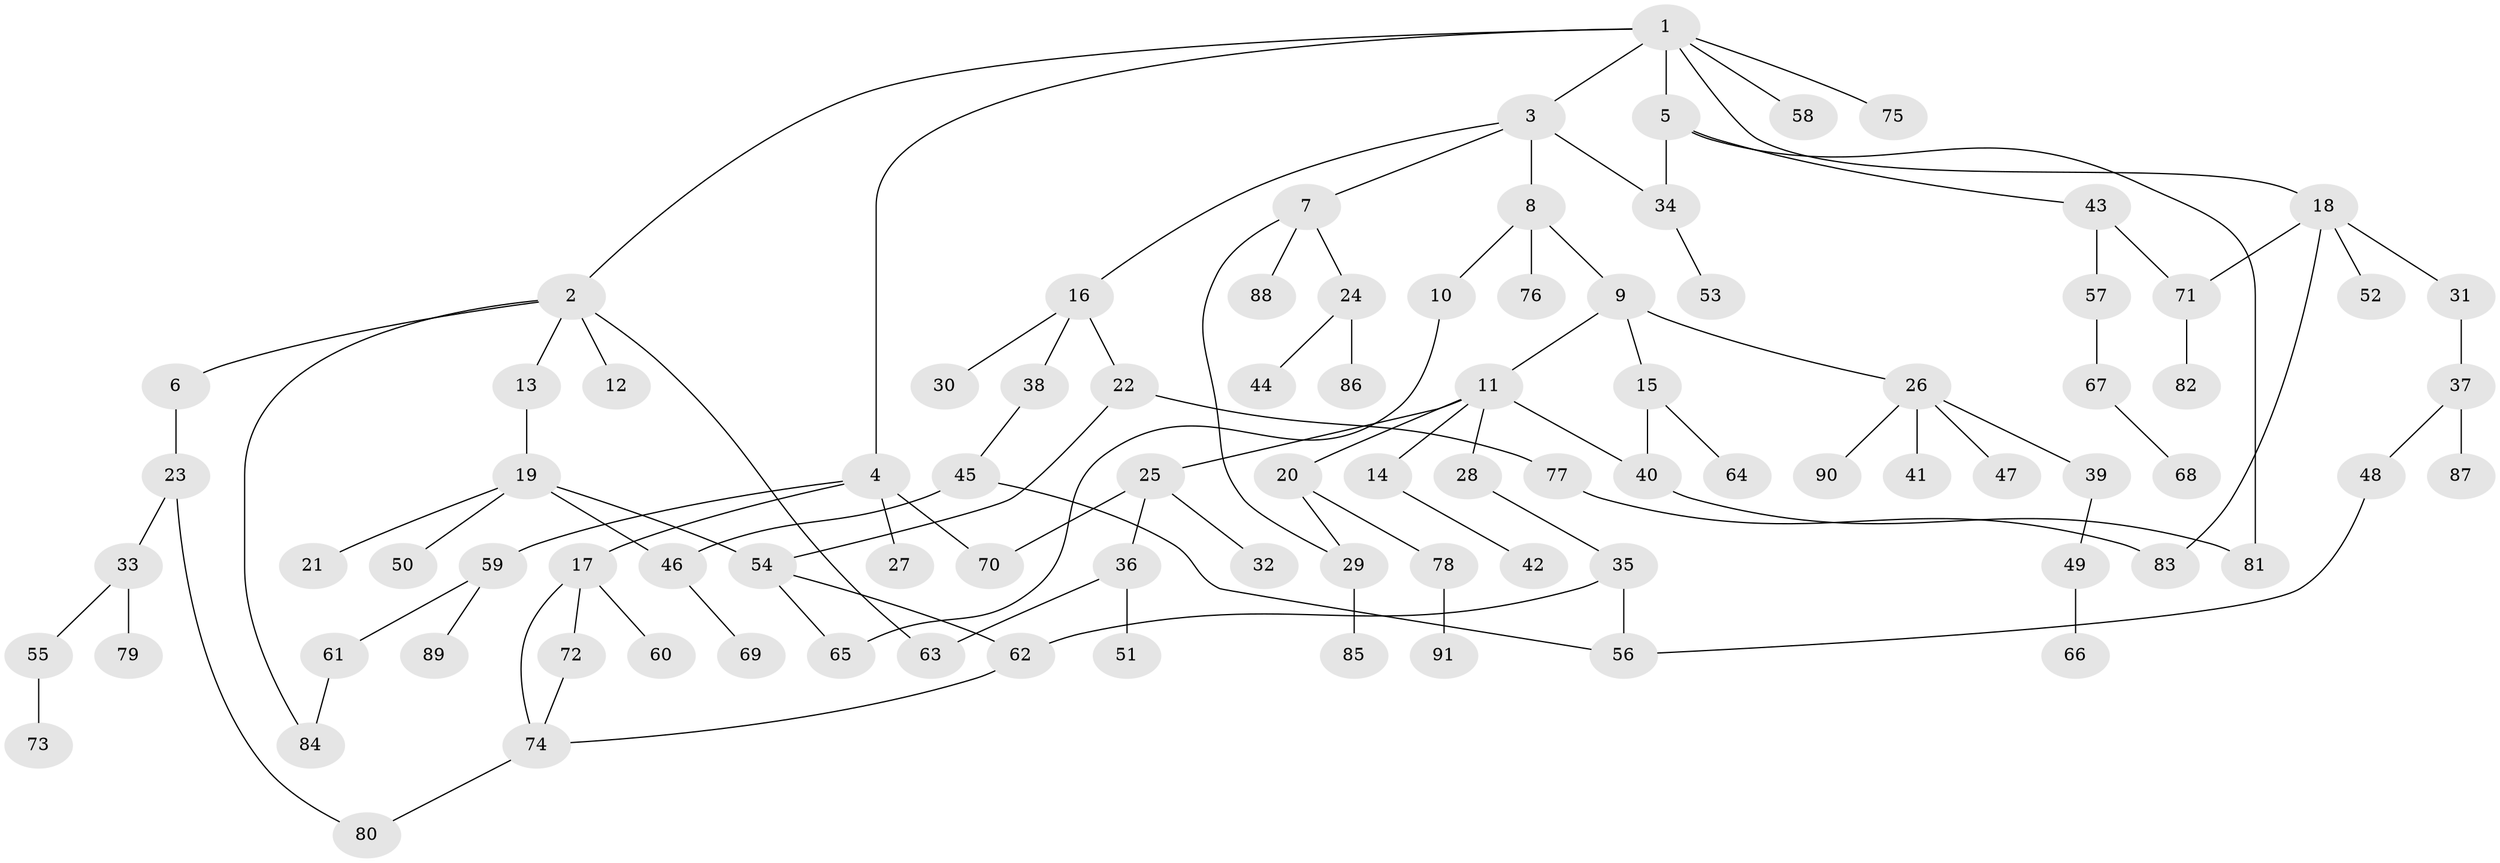 // Generated by graph-tools (version 1.1) at 2025/10/02/27/25 16:10:55]
// undirected, 91 vertices, 108 edges
graph export_dot {
graph [start="1"]
  node [color=gray90,style=filled];
  1;
  2;
  3;
  4;
  5;
  6;
  7;
  8;
  9;
  10;
  11;
  12;
  13;
  14;
  15;
  16;
  17;
  18;
  19;
  20;
  21;
  22;
  23;
  24;
  25;
  26;
  27;
  28;
  29;
  30;
  31;
  32;
  33;
  34;
  35;
  36;
  37;
  38;
  39;
  40;
  41;
  42;
  43;
  44;
  45;
  46;
  47;
  48;
  49;
  50;
  51;
  52;
  53;
  54;
  55;
  56;
  57;
  58;
  59;
  60;
  61;
  62;
  63;
  64;
  65;
  66;
  67;
  68;
  69;
  70;
  71;
  72;
  73;
  74;
  75;
  76;
  77;
  78;
  79;
  80;
  81;
  82;
  83;
  84;
  85;
  86;
  87;
  88;
  89;
  90;
  91;
  1 -- 2;
  1 -- 3;
  1 -- 4;
  1 -- 5;
  1 -- 18;
  1 -- 58;
  1 -- 75;
  2 -- 6;
  2 -- 12;
  2 -- 13;
  2 -- 63;
  2 -- 84;
  3 -- 7;
  3 -- 8;
  3 -- 16;
  3 -- 34;
  4 -- 17;
  4 -- 27;
  4 -- 59;
  4 -- 70;
  5 -- 43;
  5 -- 81;
  5 -- 34;
  6 -- 23;
  7 -- 24;
  7 -- 88;
  7 -- 29;
  8 -- 9;
  8 -- 10;
  8 -- 76;
  9 -- 11;
  9 -- 15;
  9 -- 26;
  10 -- 65;
  11 -- 14;
  11 -- 20;
  11 -- 25;
  11 -- 28;
  11 -- 40;
  13 -- 19;
  14 -- 42;
  15 -- 64;
  15 -- 40;
  16 -- 22;
  16 -- 30;
  16 -- 38;
  17 -- 60;
  17 -- 72;
  17 -- 74;
  18 -- 31;
  18 -- 52;
  18 -- 71;
  18 -- 83;
  19 -- 21;
  19 -- 50;
  19 -- 54;
  19 -- 46;
  20 -- 29;
  20 -- 78;
  22 -- 77;
  22 -- 54;
  23 -- 33;
  23 -- 80;
  24 -- 44;
  24 -- 86;
  25 -- 32;
  25 -- 36;
  25 -- 70;
  26 -- 39;
  26 -- 41;
  26 -- 47;
  26 -- 90;
  28 -- 35;
  29 -- 85;
  31 -- 37;
  33 -- 55;
  33 -- 79;
  34 -- 53;
  35 -- 56;
  35 -- 62;
  36 -- 51;
  36 -- 63;
  37 -- 48;
  37 -- 87;
  38 -- 45;
  39 -- 49;
  40 -- 81;
  43 -- 57;
  43 -- 71;
  45 -- 46;
  45 -- 56;
  46 -- 69;
  48 -- 56;
  49 -- 66;
  54 -- 62;
  54 -- 65;
  55 -- 73;
  57 -- 67;
  59 -- 61;
  59 -- 89;
  61 -- 84;
  62 -- 74;
  67 -- 68;
  71 -- 82;
  72 -- 74;
  74 -- 80;
  77 -- 83;
  78 -- 91;
}

